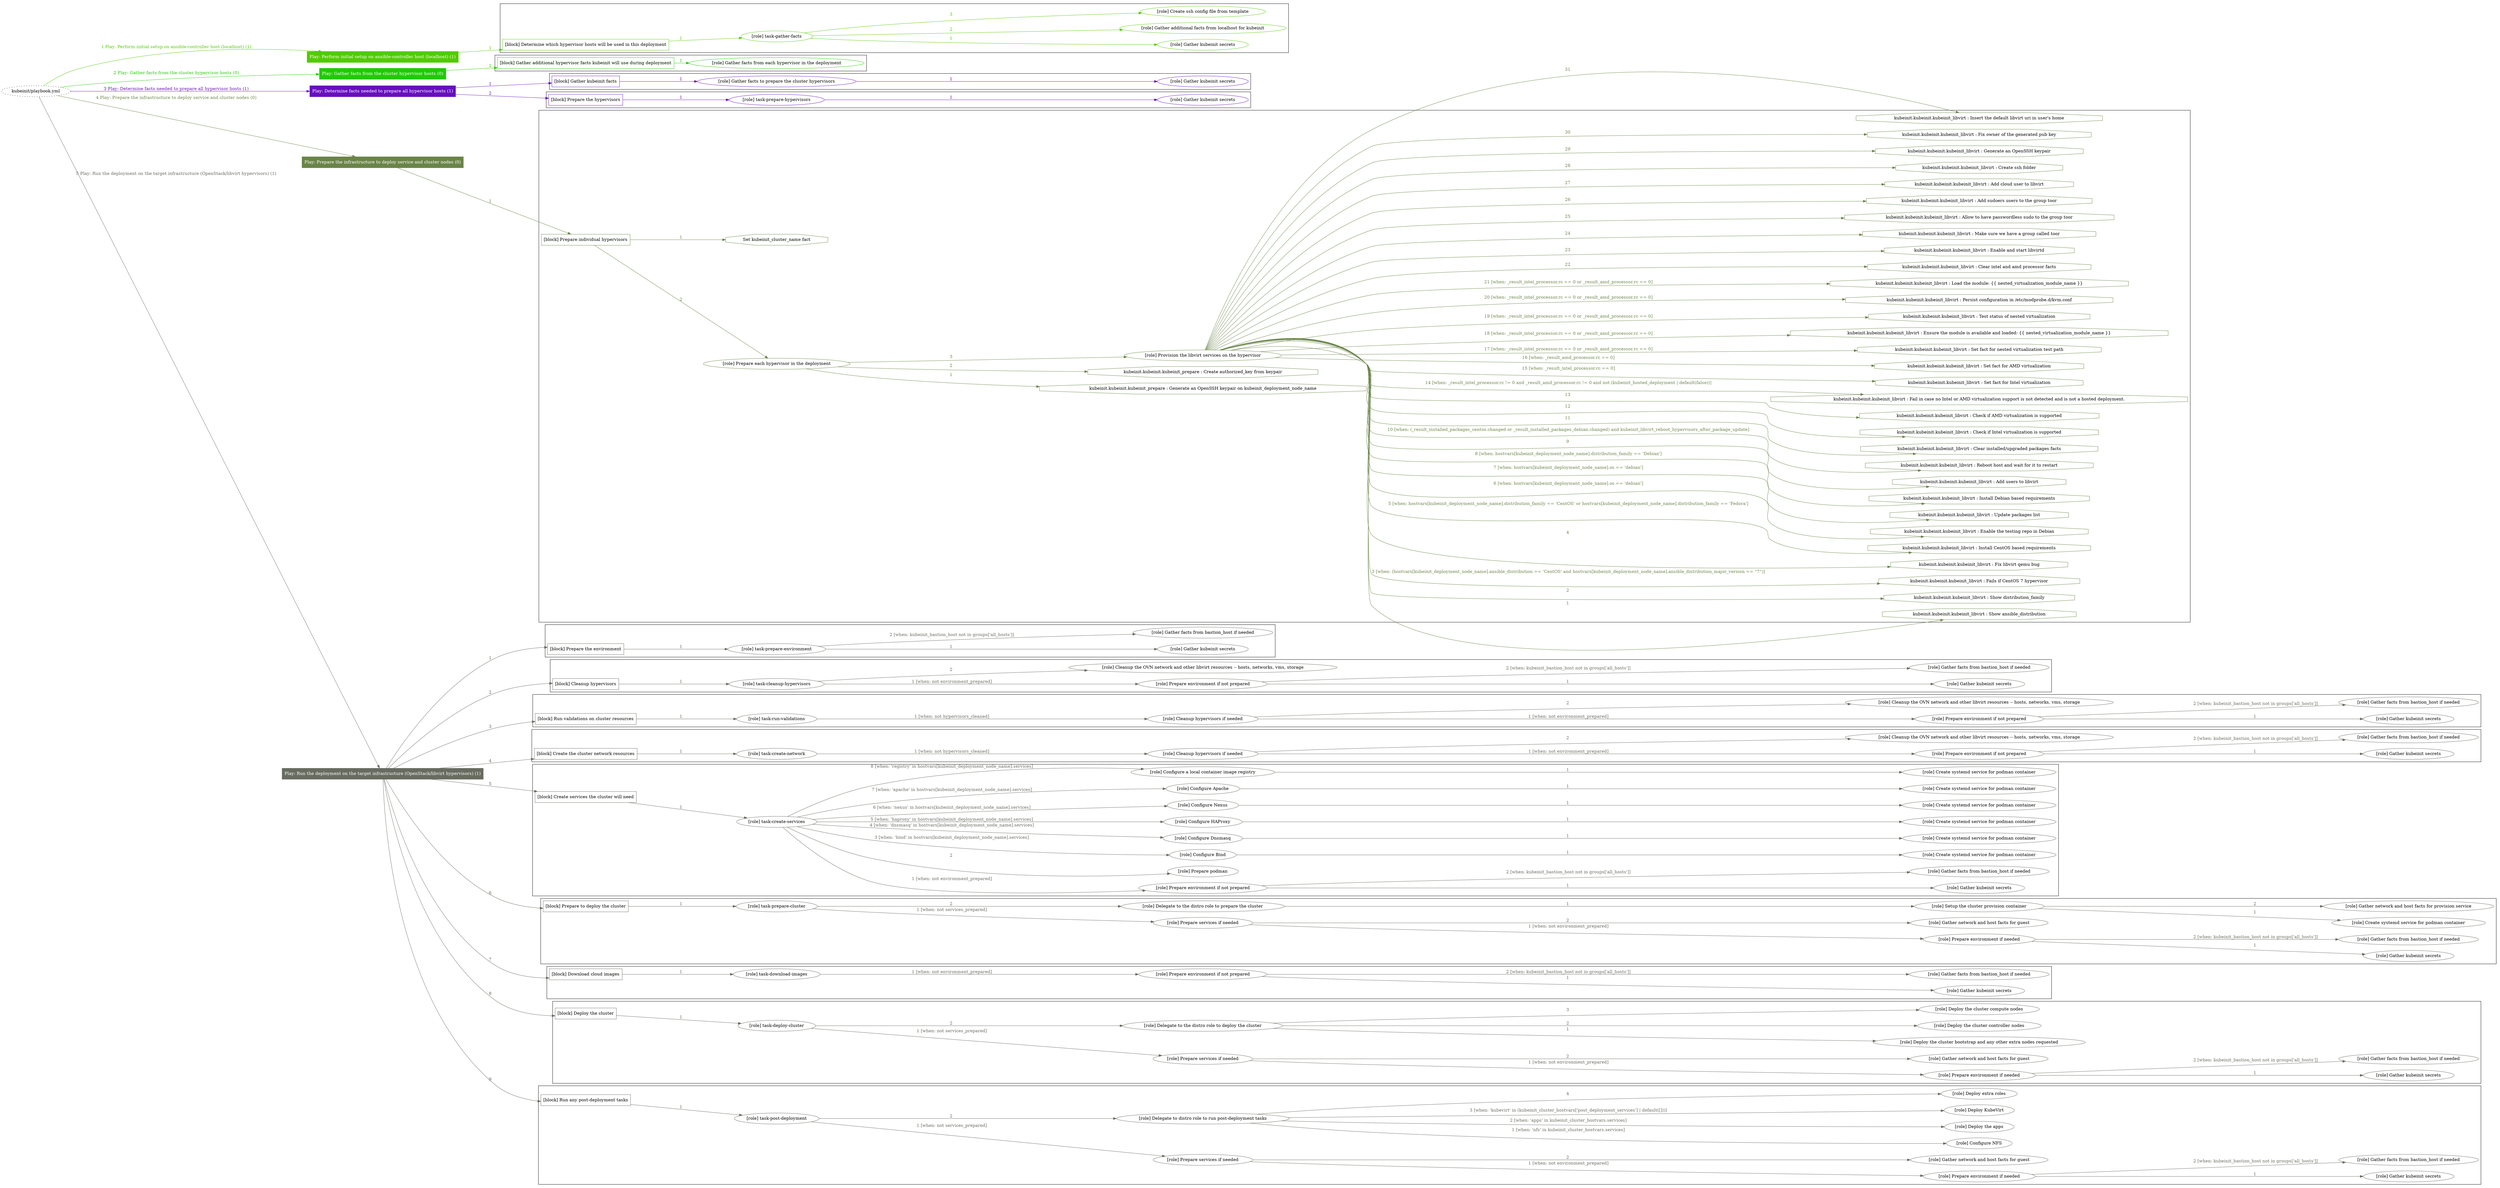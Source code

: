 digraph {
	graph [concentrate=true ordering=in rankdir=LR ratio=fill]
	edge [esep=5 sep=10]
	"kubeinit/playbook.yml" [URL="/home/runner/work/kubeinit/kubeinit/kubeinit/playbook.yml" id=playbook_3db01445 style=dotted]
	"kubeinit/playbook.yml" -> play_f46b0c22 [label="1 Play: Perform initial setup on ansible-controller host (localhost) (1)" color="#51cb01" fontcolor="#51cb01" id=edge_play_f46b0c22 labeltooltip="1 Play: Perform initial setup on ansible-controller host (localhost) (1)" tooltip="1 Play: Perform initial setup on ansible-controller host (localhost) (1)"]
	subgraph "Play: Perform initial setup on ansible-controller host (localhost) (1)" {
		play_f46b0c22 [label="Play: Perform initial setup on ansible-controller host (localhost) (1)" URL="/home/runner/work/kubeinit/kubeinit/kubeinit/playbook.yml" color="#51cb01" fontcolor="#ffffff" id=play_f46b0c22 shape=box style=filled tooltip=localhost]
		play_f46b0c22 -> block_edf49214 [label=1 color="#51cb01" fontcolor="#51cb01" id=edge_block_edf49214 labeltooltip=1 tooltip=1]
		subgraph cluster_block_edf49214 {
			block_edf49214 [label="[block] Determine which hypervisor hosts will be used in this deployment" URL="/home/runner/work/kubeinit/kubeinit/kubeinit/playbook.yml" color="#51cb01" id=block_edf49214 labeltooltip="Determine which hypervisor hosts will be used in this deployment" shape=box tooltip="Determine which hypervisor hosts will be used in this deployment"]
			block_edf49214 -> role_a8a5914a [label="1 " color="#51cb01" fontcolor="#51cb01" id=edge_role_a8a5914a labeltooltip="1 " tooltip="1 "]
			subgraph "task-gather-facts" {
				role_a8a5914a [label="[role] task-gather-facts" URL="/home/runner/work/kubeinit/kubeinit/kubeinit/playbook.yml" color="#51cb01" id=role_a8a5914a tooltip="task-gather-facts"]
				role_a8a5914a -> role_8f6681fa [label="1 " color="#51cb01" fontcolor="#51cb01" id=edge_role_8f6681fa labeltooltip="1 " tooltip="1 "]
				subgraph "Gather kubeinit secrets" {
					role_8f6681fa [label="[role] Gather kubeinit secrets" URL="/home/runner/.ansible/collections/ansible_collections/kubeinit/kubeinit/roles/kubeinit_prepare/tasks/build_hypervisors_group.yml" color="#51cb01" id=role_8f6681fa tooltip="Gather kubeinit secrets"]
				}
				role_a8a5914a -> role_57448c23 [label="2 " color="#51cb01" fontcolor="#51cb01" id=edge_role_57448c23 labeltooltip="2 " tooltip="2 "]
				subgraph "Gather additional facts from localhost for kubeinit" {
					role_57448c23 [label="[role] Gather additional facts from localhost for kubeinit" URL="/home/runner/.ansible/collections/ansible_collections/kubeinit/kubeinit/roles/kubeinit_prepare/tasks/build_hypervisors_group.yml" color="#51cb01" id=role_57448c23 tooltip="Gather additional facts from localhost for kubeinit"]
				}
				role_a8a5914a -> role_fd909185 [label="3 " color="#51cb01" fontcolor="#51cb01" id=edge_role_fd909185 labeltooltip="3 " tooltip="3 "]
				subgraph "Create ssh config file from template" {
					role_fd909185 [label="[role] Create ssh config file from template" URL="/home/runner/.ansible/collections/ansible_collections/kubeinit/kubeinit/roles/kubeinit_prepare/tasks/build_hypervisors_group.yml" color="#51cb01" id=role_fd909185 tooltip="Create ssh config file from template"]
				}
			}
		}
	}
	"kubeinit/playbook.yml" -> play_69694e72 [label="2 Play: Gather facts from the cluster hypervisor hosts (0)" color="#20ca02" fontcolor="#20ca02" id=edge_play_69694e72 labeltooltip="2 Play: Gather facts from the cluster hypervisor hosts (0)" tooltip="2 Play: Gather facts from the cluster hypervisor hosts (0)"]
	subgraph "Play: Gather facts from the cluster hypervisor hosts (0)" {
		play_69694e72 [label="Play: Gather facts from the cluster hypervisor hosts (0)" URL="/home/runner/work/kubeinit/kubeinit/kubeinit/playbook.yml" color="#20ca02" fontcolor="#ffffff" id=play_69694e72 shape=box style=filled tooltip="Play: Gather facts from the cluster hypervisor hosts (0)"]
		play_69694e72 -> block_ea30c588 [label=1 color="#20ca02" fontcolor="#20ca02" id=edge_block_ea30c588 labeltooltip=1 tooltip=1]
		subgraph cluster_block_ea30c588 {
			block_ea30c588 [label="[block] Gather additional hypervisor facts kubeinit will use during deployment" URL="/home/runner/work/kubeinit/kubeinit/kubeinit/playbook.yml" color="#20ca02" id=block_ea30c588 labeltooltip="Gather additional hypervisor facts kubeinit will use during deployment" shape=box tooltip="Gather additional hypervisor facts kubeinit will use during deployment"]
			block_ea30c588 -> role_529332a7 [label="1 " color="#20ca02" fontcolor="#20ca02" id=edge_role_529332a7 labeltooltip="1 " tooltip="1 "]
			subgraph "Gather facts from each hypervisor in the deployment" {
				role_529332a7 [label="[role] Gather facts from each hypervisor in the deployment" URL="/home/runner/work/kubeinit/kubeinit/kubeinit/playbook.yml" color="#20ca02" id=role_529332a7 tooltip="Gather facts from each hypervisor in the deployment"]
			}
		}
	}
	"kubeinit/playbook.yml" -> play_82973644 [label="3 Play: Determine facts needed to prepare all hypervisor hosts (1)" color="#670fbd" fontcolor="#670fbd" id=edge_play_82973644 labeltooltip="3 Play: Determine facts needed to prepare all hypervisor hosts (1)" tooltip="3 Play: Determine facts needed to prepare all hypervisor hosts (1)"]
	subgraph "Play: Determine facts needed to prepare all hypervisor hosts (1)" {
		play_82973644 [label="Play: Determine facts needed to prepare all hypervisor hosts (1)" URL="/home/runner/work/kubeinit/kubeinit/kubeinit/playbook.yml" color="#670fbd" fontcolor="#ffffff" id=play_82973644 shape=box style=filled tooltip=localhost]
		play_82973644 -> block_6c63a61e [label=1 color="#670fbd" fontcolor="#670fbd" id=edge_block_6c63a61e labeltooltip=1 tooltip=1]
		subgraph cluster_block_6c63a61e {
			block_6c63a61e [label="[block] Gather kubeinit facts" URL="/home/runner/work/kubeinit/kubeinit/kubeinit/playbook.yml" color="#670fbd" id=block_6c63a61e labeltooltip="Gather kubeinit facts" shape=box tooltip="Gather kubeinit facts"]
			block_6c63a61e -> role_175f857f [label="1 " color="#670fbd" fontcolor="#670fbd" id=edge_role_175f857f labeltooltip="1 " tooltip="1 "]
			subgraph "Gather facts to prepare the cluster hypervisors" {
				role_175f857f [label="[role] Gather facts to prepare the cluster hypervisors" URL="/home/runner/work/kubeinit/kubeinit/kubeinit/playbook.yml" color="#670fbd" id=role_175f857f tooltip="Gather facts to prepare the cluster hypervisors"]
				role_175f857f -> role_c8630519 [label="1 " color="#670fbd" fontcolor="#670fbd" id=edge_role_c8630519 labeltooltip="1 " tooltip="1 "]
				subgraph "Gather kubeinit secrets" {
					role_c8630519 [label="[role] Gather kubeinit secrets" URL="/home/runner/.ansible/collections/ansible_collections/kubeinit/kubeinit/roles/kubeinit_prepare/tasks/gather_kubeinit_facts.yml" color="#670fbd" id=role_c8630519 tooltip="Gather kubeinit secrets"]
				}
			}
		}
		play_82973644 -> block_033d7e7b [label=2 color="#670fbd" fontcolor="#670fbd" id=edge_block_033d7e7b labeltooltip=2 tooltip=2]
		subgraph cluster_block_033d7e7b {
			block_033d7e7b [label="[block] Prepare the hypervisors" URL="/home/runner/work/kubeinit/kubeinit/kubeinit/playbook.yml" color="#670fbd" id=block_033d7e7b labeltooltip="Prepare the hypervisors" shape=box tooltip="Prepare the hypervisors"]
			block_033d7e7b -> role_5939477e [label="1 " color="#670fbd" fontcolor="#670fbd" id=edge_role_5939477e labeltooltip="1 " tooltip="1 "]
			subgraph "task-prepare-hypervisors" {
				role_5939477e [label="[role] task-prepare-hypervisors" URL="/home/runner/work/kubeinit/kubeinit/kubeinit/playbook.yml" color="#670fbd" id=role_5939477e tooltip="task-prepare-hypervisors"]
				role_5939477e -> role_db7ca0f8 [label="1 " color="#670fbd" fontcolor="#670fbd" id=edge_role_db7ca0f8 labeltooltip="1 " tooltip="1 "]
				subgraph "Gather kubeinit secrets" {
					role_db7ca0f8 [label="[role] Gather kubeinit secrets" URL="/home/runner/.ansible/collections/ansible_collections/kubeinit/kubeinit/roles/kubeinit_prepare/tasks/gather_kubeinit_facts.yml" color="#670fbd" id=role_db7ca0f8 tooltip="Gather kubeinit secrets"]
				}
			}
		}
	}
	"kubeinit/playbook.yml" -> play_a9b304bd [label="4 Play: Prepare the infrastructure to deploy service and cluster nodes (0)" color="#6a8448" fontcolor="#6a8448" id=edge_play_a9b304bd labeltooltip="4 Play: Prepare the infrastructure to deploy service and cluster nodes (0)" tooltip="4 Play: Prepare the infrastructure to deploy service and cluster nodes (0)"]
	subgraph "Play: Prepare the infrastructure to deploy service and cluster nodes (0)" {
		play_a9b304bd [label="Play: Prepare the infrastructure to deploy service and cluster nodes (0)" URL="/home/runner/work/kubeinit/kubeinit/kubeinit/playbook.yml" color="#6a8448" fontcolor="#ffffff" id=play_a9b304bd shape=box style=filled tooltip="Play: Prepare the infrastructure to deploy service and cluster nodes (0)"]
		play_a9b304bd -> block_60f498a8 [label=1 color="#6a8448" fontcolor="#6a8448" id=edge_block_60f498a8 labeltooltip=1 tooltip=1]
		subgraph cluster_block_60f498a8 {
			block_60f498a8 [label="[block] Prepare individual hypervisors" URL="/home/runner/work/kubeinit/kubeinit/kubeinit/playbook.yml" color="#6a8448" id=block_60f498a8 labeltooltip="Prepare individual hypervisors" shape=box tooltip="Prepare individual hypervisors"]
			block_60f498a8 -> role_8b9c05f8 [label="2 " color="#6a8448" fontcolor="#6a8448" id=edge_role_8b9c05f8 labeltooltip="2 " tooltip="2 "]
			subgraph "Prepare each hypervisor in the deployment" {
				role_8b9c05f8 [label="[role] Prepare each hypervisor in the deployment" URL="/home/runner/work/kubeinit/kubeinit/kubeinit/playbook.yml" color="#6a8448" id=role_8b9c05f8 tooltip="Prepare each hypervisor in the deployment"]
				task_9bb540a1 [label="kubeinit.kubeinit.kubeinit_prepare : Generate an OpenSSH keypair on kubeinit_deployment_node_name" URL="/home/runner/.ansible/collections/ansible_collections/kubeinit/kubeinit/roles/kubeinit_prepare/tasks/prepare_hypervisor.yml" color="#6a8448" id=task_9bb540a1 shape=octagon tooltip="kubeinit.kubeinit.kubeinit_prepare : Generate an OpenSSH keypair on kubeinit_deployment_node_name"]
				role_8b9c05f8 -> task_9bb540a1 [label="1 " color="#6a8448" fontcolor="#6a8448" id=edge_task_9bb540a1 labeltooltip="1 " tooltip="1 "]
				task_ad06430e [label="kubeinit.kubeinit.kubeinit_prepare : Create authorized_key from keypair" URL="/home/runner/.ansible/collections/ansible_collections/kubeinit/kubeinit/roles/kubeinit_prepare/tasks/prepare_hypervisor.yml" color="#6a8448" id=task_ad06430e shape=octagon tooltip="kubeinit.kubeinit.kubeinit_prepare : Create authorized_key from keypair"]
				role_8b9c05f8 -> task_ad06430e [label="2 " color="#6a8448" fontcolor="#6a8448" id=edge_task_ad06430e labeltooltip="2 " tooltip="2 "]
				role_8b9c05f8 -> role_f8fd51ac [label="3 " color="#6a8448" fontcolor="#6a8448" id=edge_role_f8fd51ac labeltooltip="3 " tooltip="3 "]
				subgraph "Provision the libvirt services on the hypervisor" {
					role_f8fd51ac [label="[role] Provision the libvirt services on the hypervisor" URL="/home/runner/.ansible/collections/ansible_collections/kubeinit/kubeinit/roles/kubeinit_prepare/tasks/prepare_hypervisor.yml" color="#6a8448" id=role_f8fd51ac tooltip="Provision the libvirt services on the hypervisor"]
					task_6eac09f1 [label="kubeinit.kubeinit.kubeinit_libvirt : Show ansible_distribution" URL="/home/runner/.ansible/collections/ansible_collections/kubeinit/kubeinit/roles/kubeinit_libvirt/tasks/main.yml" color="#6a8448" id=task_6eac09f1 shape=octagon tooltip="kubeinit.kubeinit.kubeinit_libvirt : Show ansible_distribution"]
					role_f8fd51ac -> task_6eac09f1 [label="1 " color="#6a8448" fontcolor="#6a8448" id=edge_task_6eac09f1 labeltooltip="1 " tooltip="1 "]
					task_2816eafb [label="kubeinit.kubeinit.kubeinit_libvirt : Show distribution_family" URL="/home/runner/.ansible/collections/ansible_collections/kubeinit/kubeinit/roles/kubeinit_libvirt/tasks/main.yml" color="#6a8448" id=task_2816eafb shape=octagon tooltip="kubeinit.kubeinit.kubeinit_libvirt : Show distribution_family"]
					role_f8fd51ac -> task_2816eafb [label="2 " color="#6a8448" fontcolor="#6a8448" id=edge_task_2816eafb labeltooltip="2 " tooltip="2 "]
					task_622eaddd [label="kubeinit.kubeinit.kubeinit_libvirt : Fails if CentOS 7 hypervisor" URL="/home/runner/.ansible/collections/ansible_collections/kubeinit/kubeinit/roles/kubeinit_libvirt/tasks/main.yml" color="#6a8448" id=task_622eaddd shape=octagon tooltip="kubeinit.kubeinit.kubeinit_libvirt : Fails if CentOS 7 hypervisor"]
					role_f8fd51ac -> task_622eaddd [label="3 [when: (hostvars[kubeinit_deployment_node_name].ansible_distribution == 'CentOS' and hostvars[kubeinit_deployment_node_name].ansible_distribution_major_version == \"7\")]" color="#6a8448" fontcolor="#6a8448" id=edge_task_622eaddd labeltooltip="3 [when: (hostvars[kubeinit_deployment_node_name].ansible_distribution == 'CentOS' and hostvars[kubeinit_deployment_node_name].ansible_distribution_major_version == \"7\")]" tooltip="3 [when: (hostvars[kubeinit_deployment_node_name].ansible_distribution == 'CentOS' and hostvars[kubeinit_deployment_node_name].ansible_distribution_major_version == \"7\")]"]
					task_ca759c0c [label="kubeinit.kubeinit.kubeinit_libvirt : Fix libvirt qemu bug" URL="/home/runner/.ansible/collections/ansible_collections/kubeinit/kubeinit/roles/kubeinit_libvirt/tasks/main.yml" color="#6a8448" id=task_ca759c0c shape=octagon tooltip="kubeinit.kubeinit.kubeinit_libvirt : Fix libvirt qemu bug"]
					role_f8fd51ac -> task_ca759c0c [label="4 " color="#6a8448" fontcolor="#6a8448" id=edge_task_ca759c0c labeltooltip="4 " tooltip="4 "]
					task_21a0b37b [label="kubeinit.kubeinit.kubeinit_libvirt : Install CentOS based requirements" URL="/home/runner/.ansible/collections/ansible_collections/kubeinit/kubeinit/roles/kubeinit_libvirt/tasks/main.yml" color="#6a8448" id=task_21a0b37b shape=octagon tooltip="kubeinit.kubeinit.kubeinit_libvirt : Install CentOS based requirements"]
					role_f8fd51ac -> task_21a0b37b [label="5 [when: hostvars[kubeinit_deployment_node_name].distribution_family == 'CentOS' or hostvars[kubeinit_deployment_node_name].distribution_family == 'Fedora']" color="#6a8448" fontcolor="#6a8448" id=edge_task_21a0b37b labeltooltip="5 [when: hostvars[kubeinit_deployment_node_name].distribution_family == 'CentOS' or hostvars[kubeinit_deployment_node_name].distribution_family == 'Fedora']" tooltip="5 [when: hostvars[kubeinit_deployment_node_name].distribution_family == 'CentOS' or hostvars[kubeinit_deployment_node_name].distribution_family == 'Fedora']"]
					task_c047f063 [label="kubeinit.kubeinit.kubeinit_libvirt : Enable the testing repo in Debian" URL="/home/runner/.ansible/collections/ansible_collections/kubeinit/kubeinit/roles/kubeinit_libvirt/tasks/main.yml" color="#6a8448" id=task_c047f063 shape=octagon tooltip="kubeinit.kubeinit.kubeinit_libvirt : Enable the testing repo in Debian"]
					role_f8fd51ac -> task_c047f063 [label="6 [when: hostvars[kubeinit_deployment_node_name].os == 'debian']" color="#6a8448" fontcolor="#6a8448" id=edge_task_c047f063 labeltooltip="6 [when: hostvars[kubeinit_deployment_node_name].os == 'debian']" tooltip="6 [when: hostvars[kubeinit_deployment_node_name].os == 'debian']"]
					task_f0cad229 [label="kubeinit.kubeinit.kubeinit_libvirt : Update packages list" URL="/home/runner/.ansible/collections/ansible_collections/kubeinit/kubeinit/roles/kubeinit_libvirt/tasks/main.yml" color="#6a8448" id=task_f0cad229 shape=octagon tooltip="kubeinit.kubeinit.kubeinit_libvirt : Update packages list"]
					role_f8fd51ac -> task_f0cad229 [label="7 [when: hostvars[kubeinit_deployment_node_name].os == 'debian']" color="#6a8448" fontcolor="#6a8448" id=edge_task_f0cad229 labeltooltip="7 [when: hostvars[kubeinit_deployment_node_name].os == 'debian']" tooltip="7 [when: hostvars[kubeinit_deployment_node_name].os == 'debian']"]
					task_0fd01324 [label="kubeinit.kubeinit.kubeinit_libvirt : Install Debian based requirements" URL="/home/runner/.ansible/collections/ansible_collections/kubeinit/kubeinit/roles/kubeinit_libvirt/tasks/main.yml" color="#6a8448" id=task_0fd01324 shape=octagon tooltip="kubeinit.kubeinit.kubeinit_libvirt : Install Debian based requirements"]
					role_f8fd51ac -> task_0fd01324 [label="8 [when: hostvars[kubeinit_deployment_node_name].distribution_family == 'Debian']" color="#6a8448" fontcolor="#6a8448" id=edge_task_0fd01324 labeltooltip="8 [when: hostvars[kubeinit_deployment_node_name].distribution_family == 'Debian']" tooltip="8 [when: hostvars[kubeinit_deployment_node_name].distribution_family == 'Debian']"]
					task_dae9588d [label="kubeinit.kubeinit.kubeinit_libvirt : Add users to libvirt" URL="/home/runner/.ansible/collections/ansible_collections/kubeinit/kubeinit/roles/kubeinit_libvirt/tasks/main.yml" color="#6a8448" id=task_dae9588d shape=octagon tooltip="kubeinit.kubeinit.kubeinit_libvirt : Add users to libvirt"]
					role_f8fd51ac -> task_dae9588d [label="9 " color="#6a8448" fontcolor="#6a8448" id=edge_task_dae9588d labeltooltip="9 " tooltip="9 "]
					task_b608db14 [label="kubeinit.kubeinit.kubeinit_libvirt : Reboot host and wait for it to restart" URL="/home/runner/.ansible/collections/ansible_collections/kubeinit/kubeinit/roles/kubeinit_libvirt/tasks/main.yml" color="#6a8448" id=task_b608db14 shape=octagon tooltip="kubeinit.kubeinit.kubeinit_libvirt : Reboot host and wait for it to restart"]
					role_f8fd51ac -> task_b608db14 [label="10 [when: (_result_installed_packages_centos.changed or _result_installed_packages_debian.changed) and kubeinit_libvirt_reboot_hypervisors_after_package_update]" color="#6a8448" fontcolor="#6a8448" id=edge_task_b608db14 labeltooltip="10 [when: (_result_installed_packages_centos.changed or _result_installed_packages_debian.changed) and kubeinit_libvirt_reboot_hypervisors_after_package_update]" tooltip="10 [when: (_result_installed_packages_centos.changed or _result_installed_packages_debian.changed) and kubeinit_libvirt_reboot_hypervisors_after_package_update]"]
					task_2017a6e0 [label="kubeinit.kubeinit.kubeinit_libvirt : Clear installed/upgraded packages facts" URL="/home/runner/.ansible/collections/ansible_collections/kubeinit/kubeinit/roles/kubeinit_libvirt/tasks/main.yml" color="#6a8448" id=task_2017a6e0 shape=octagon tooltip="kubeinit.kubeinit.kubeinit_libvirt : Clear installed/upgraded packages facts"]
					role_f8fd51ac -> task_2017a6e0 [label="11 " color="#6a8448" fontcolor="#6a8448" id=edge_task_2017a6e0 labeltooltip="11 " tooltip="11 "]
					task_ffa04323 [label="kubeinit.kubeinit.kubeinit_libvirt : Check if Intel virtualization is supported" URL="/home/runner/.ansible/collections/ansible_collections/kubeinit/kubeinit/roles/kubeinit_libvirt/tasks/main.yml" color="#6a8448" id=task_ffa04323 shape=octagon tooltip="kubeinit.kubeinit.kubeinit_libvirt : Check if Intel virtualization is supported"]
					role_f8fd51ac -> task_ffa04323 [label="12 " color="#6a8448" fontcolor="#6a8448" id=edge_task_ffa04323 labeltooltip="12 " tooltip="12 "]
					task_c5c13b9e [label="kubeinit.kubeinit.kubeinit_libvirt : Check if AMD virtualization is supported" URL="/home/runner/.ansible/collections/ansible_collections/kubeinit/kubeinit/roles/kubeinit_libvirt/tasks/main.yml" color="#6a8448" id=task_c5c13b9e shape=octagon tooltip="kubeinit.kubeinit.kubeinit_libvirt : Check if AMD virtualization is supported"]
					role_f8fd51ac -> task_c5c13b9e [label="13 " color="#6a8448" fontcolor="#6a8448" id=edge_task_c5c13b9e labeltooltip="13 " tooltip="13 "]
					task_a9321234 [label="kubeinit.kubeinit.kubeinit_libvirt : Fail in case no Intel or AMD virtualization support is not detected and is not a hosted deployment." URL="/home/runner/.ansible/collections/ansible_collections/kubeinit/kubeinit/roles/kubeinit_libvirt/tasks/main.yml" color="#6a8448" id=task_a9321234 shape=octagon tooltip="kubeinit.kubeinit.kubeinit_libvirt : Fail in case no Intel or AMD virtualization support is not detected and is not a hosted deployment."]
					role_f8fd51ac -> task_a9321234 [label="14 [when: _result_intel_processor.rc != 0 and _result_amd_processor.rc != 0 and not (kubeinit_hosted_deployment | default(false))]" color="#6a8448" fontcolor="#6a8448" id=edge_task_a9321234 labeltooltip="14 [when: _result_intel_processor.rc != 0 and _result_amd_processor.rc != 0 and not (kubeinit_hosted_deployment | default(false))]" tooltip="14 [when: _result_intel_processor.rc != 0 and _result_amd_processor.rc != 0 and not (kubeinit_hosted_deployment | default(false))]"]
					task_08c962b4 [label="kubeinit.kubeinit.kubeinit_libvirt : Set fact for Intel virtualization" URL="/home/runner/.ansible/collections/ansible_collections/kubeinit/kubeinit/roles/kubeinit_libvirt/tasks/main.yml" color="#6a8448" id=task_08c962b4 shape=octagon tooltip="kubeinit.kubeinit.kubeinit_libvirt : Set fact for Intel virtualization"]
					role_f8fd51ac -> task_08c962b4 [label="15 [when: _result_intel_processor.rc == 0]" color="#6a8448" fontcolor="#6a8448" id=edge_task_08c962b4 labeltooltip="15 [when: _result_intel_processor.rc == 0]" tooltip="15 [when: _result_intel_processor.rc == 0]"]
					task_a6ac9348 [label="kubeinit.kubeinit.kubeinit_libvirt : Set fact for AMD virtualization" URL="/home/runner/.ansible/collections/ansible_collections/kubeinit/kubeinit/roles/kubeinit_libvirt/tasks/main.yml" color="#6a8448" id=task_a6ac9348 shape=octagon tooltip="kubeinit.kubeinit.kubeinit_libvirt : Set fact for AMD virtualization"]
					role_f8fd51ac -> task_a6ac9348 [label="16 [when: _result_amd_processor.rc == 0]" color="#6a8448" fontcolor="#6a8448" id=edge_task_a6ac9348 labeltooltip="16 [when: _result_amd_processor.rc == 0]" tooltip="16 [when: _result_amd_processor.rc == 0]"]
					task_4cbb906f [label="kubeinit.kubeinit.kubeinit_libvirt : Set fact for nested virtualization test path" URL="/home/runner/.ansible/collections/ansible_collections/kubeinit/kubeinit/roles/kubeinit_libvirt/tasks/main.yml" color="#6a8448" id=task_4cbb906f shape=octagon tooltip="kubeinit.kubeinit.kubeinit_libvirt : Set fact for nested virtualization test path"]
					role_f8fd51ac -> task_4cbb906f [label="17 [when: _result_intel_processor.rc == 0 or _result_amd_processor.rc == 0]" color="#6a8448" fontcolor="#6a8448" id=edge_task_4cbb906f labeltooltip="17 [when: _result_intel_processor.rc == 0 or _result_amd_processor.rc == 0]" tooltip="17 [when: _result_intel_processor.rc == 0 or _result_amd_processor.rc == 0]"]
					task_a514b7db [label="kubeinit.kubeinit.kubeinit_libvirt : Ensure the module is available and loaded: {{ nested_virtualization_module_name }}" URL="/home/runner/.ansible/collections/ansible_collections/kubeinit/kubeinit/roles/kubeinit_libvirt/tasks/main.yml" color="#6a8448" id=task_a514b7db shape=octagon tooltip="kubeinit.kubeinit.kubeinit_libvirt : Ensure the module is available and loaded: {{ nested_virtualization_module_name }}"]
					role_f8fd51ac -> task_a514b7db [label="18 [when: _result_intel_processor.rc == 0 or _result_amd_processor.rc == 0]" color="#6a8448" fontcolor="#6a8448" id=edge_task_a514b7db labeltooltip="18 [when: _result_intel_processor.rc == 0 or _result_amd_processor.rc == 0]" tooltip="18 [when: _result_intel_processor.rc == 0 or _result_amd_processor.rc == 0]"]
					task_88e503df [label="kubeinit.kubeinit.kubeinit_libvirt : Test status of nested virtualization" URL="/home/runner/.ansible/collections/ansible_collections/kubeinit/kubeinit/roles/kubeinit_libvirt/tasks/main.yml" color="#6a8448" id=task_88e503df shape=octagon tooltip="kubeinit.kubeinit.kubeinit_libvirt : Test status of nested virtualization"]
					role_f8fd51ac -> task_88e503df [label="19 [when: _result_intel_processor.rc == 0 or _result_amd_processor.rc == 0]" color="#6a8448" fontcolor="#6a8448" id=edge_task_88e503df labeltooltip="19 [when: _result_intel_processor.rc == 0 or _result_amd_processor.rc == 0]" tooltip="19 [when: _result_intel_processor.rc == 0 or _result_amd_processor.rc == 0]"]
					task_70a3ee2b [label="kubeinit.kubeinit.kubeinit_libvirt : Persist configuration in /etc/modprobe.d/kvm.conf" URL="/home/runner/.ansible/collections/ansible_collections/kubeinit/kubeinit/roles/kubeinit_libvirt/tasks/main.yml" color="#6a8448" id=task_70a3ee2b shape=octagon tooltip="kubeinit.kubeinit.kubeinit_libvirt : Persist configuration in /etc/modprobe.d/kvm.conf"]
					role_f8fd51ac -> task_70a3ee2b [label="20 [when: _result_intel_processor.rc == 0 or _result_amd_processor.rc == 0]" color="#6a8448" fontcolor="#6a8448" id=edge_task_70a3ee2b labeltooltip="20 [when: _result_intel_processor.rc == 0 or _result_amd_processor.rc == 0]" tooltip="20 [when: _result_intel_processor.rc == 0 or _result_amd_processor.rc == 0]"]
					task_c4eb9456 [label="kubeinit.kubeinit.kubeinit_libvirt : Load the module: {{ nested_virtualization_module_name }}" URL="/home/runner/.ansible/collections/ansible_collections/kubeinit/kubeinit/roles/kubeinit_libvirt/tasks/main.yml" color="#6a8448" id=task_c4eb9456 shape=octagon tooltip="kubeinit.kubeinit.kubeinit_libvirt : Load the module: {{ nested_virtualization_module_name }}"]
					role_f8fd51ac -> task_c4eb9456 [label="21 [when: _result_intel_processor.rc == 0 or _result_amd_processor.rc == 0]" color="#6a8448" fontcolor="#6a8448" id=edge_task_c4eb9456 labeltooltip="21 [when: _result_intel_processor.rc == 0 or _result_amd_processor.rc == 0]" tooltip="21 [when: _result_intel_processor.rc == 0 or _result_amd_processor.rc == 0]"]
					task_6c51a321 [label="kubeinit.kubeinit.kubeinit_libvirt : Clear intel and amd processor facts" URL="/home/runner/.ansible/collections/ansible_collections/kubeinit/kubeinit/roles/kubeinit_libvirt/tasks/main.yml" color="#6a8448" id=task_6c51a321 shape=octagon tooltip="kubeinit.kubeinit.kubeinit_libvirt : Clear intel and amd processor facts"]
					role_f8fd51ac -> task_6c51a321 [label="22 " color="#6a8448" fontcolor="#6a8448" id=edge_task_6c51a321 labeltooltip="22 " tooltip="22 "]
					task_07637c76 [label="kubeinit.kubeinit.kubeinit_libvirt : Enable and start libvirtd" URL="/home/runner/.ansible/collections/ansible_collections/kubeinit/kubeinit/roles/kubeinit_libvirt/tasks/main.yml" color="#6a8448" id=task_07637c76 shape=octagon tooltip="kubeinit.kubeinit.kubeinit_libvirt : Enable and start libvirtd"]
					role_f8fd51ac -> task_07637c76 [label="23 " color="#6a8448" fontcolor="#6a8448" id=edge_task_07637c76 labeltooltip="23 " tooltip="23 "]
					task_69e44b2d [label="kubeinit.kubeinit.kubeinit_libvirt : Make sure we have a group called toor" URL="/home/runner/.ansible/collections/ansible_collections/kubeinit/kubeinit/roles/kubeinit_libvirt/tasks/60_create_cloud_user.yml" color="#6a8448" id=task_69e44b2d shape=octagon tooltip="kubeinit.kubeinit.kubeinit_libvirt : Make sure we have a group called toor"]
					role_f8fd51ac -> task_69e44b2d [label="24 " color="#6a8448" fontcolor="#6a8448" id=edge_task_69e44b2d labeltooltip="24 " tooltip="24 "]
					task_501f18bb [label="kubeinit.kubeinit.kubeinit_libvirt : Allow to have passwordless sudo to the group toor" URL="/home/runner/.ansible/collections/ansible_collections/kubeinit/kubeinit/roles/kubeinit_libvirt/tasks/60_create_cloud_user.yml" color="#6a8448" id=task_501f18bb shape=octagon tooltip="kubeinit.kubeinit.kubeinit_libvirt : Allow to have passwordless sudo to the group toor"]
					role_f8fd51ac -> task_501f18bb [label="25 " color="#6a8448" fontcolor="#6a8448" id=edge_task_501f18bb labeltooltip="25 " tooltip="25 "]
					task_f6d7472b [label="kubeinit.kubeinit.kubeinit_libvirt : Add sudoers users to the group toor" URL="/home/runner/.ansible/collections/ansible_collections/kubeinit/kubeinit/roles/kubeinit_libvirt/tasks/60_create_cloud_user.yml" color="#6a8448" id=task_f6d7472b shape=octagon tooltip="kubeinit.kubeinit.kubeinit_libvirt : Add sudoers users to the group toor"]
					role_f8fd51ac -> task_f6d7472b [label="26 " color="#6a8448" fontcolor="#6a8448" id=edge_task_f6d7472b labeltooltip="26 " tooltip="26 "]
					task_84523b75 [label="kubeinit.kubeinit.kubeinit_libvirt : Add cloud user to libvirt" URL="/home/runner/.ansible/collections/ansible_collections/kubeinit/kubeinit/roles/kubeinit_libvirt/tasks/60_create_cloud_user.yml" color="#6a8448" id=task_84523b75 shape=octagon tooltip="kubeinit.kubeinit.kubeinit_libvirt : Add cloud user to libvirt"]
					role_f8fd51ac -> task_84523b75 [label="27 " color="#6a8448" fontcolor="#6a8448" id=edge_task_84523b75 labeltooltip="27 " tooltip="27 "]
					task_6bbb1e4d [label="kubeinit.kubeinit.kubeinit_libvirt : Create ssh folder" URL="/home/runner/.ansible/collections/ansible_collections/kubeinit/kubeinit/roles/kubeinit_libvirt/tasks/60_create_cloud_user.yml" color="#6a8448" id=task_6bbb1e4d shape=octagon tooltip="kubeinit.kubeinit.kubeinit_libvirt : Create ssh folder"]
					role_f8fd51ac -> task_6bbb1e4d [label="28 " color="#6a8448" fontcolor="#6a8448" id=edge_task_6bbb1e4d labeltooltip="28 " tooltip="28 "]
					task_23e58aba [label="kubeinit.kubeinit.kubeinit_libvirt : Generate an OpenSSH keypair" URL="/home/runner/.ansible/collections/ansible_collections/kubeinit/kubeinit/roles/kubeinit_libvirt/tasks/60_create_cloud_user.yml" color="#6a8448" id=task_23e58aba shape=octagon tooltip="kubeinit.kubeinit.kubeinit_libvirt : Generate an OpenSSH keypair"]
					role_f8fd51ac -> task_23e58aba [label="29 " color="#6a8448" fontcolor="#6a8448" id=edge_task_23e58aba labeltooltip="29 " tooltip="29 "]
					task_27e69b1b [label="kubeinit.kubeinit.kubeinit_libvirt : Fix owner of the generated pub key" URL="/home/runner/.ansible/collections/ansible_collections/kubeinit/kubeinit/roles/kubeinit_libvirt/tasks/60_create_cloud_user.yml" color="#6a8448" id=task_27e69b1b shape=octagon tooltip="kubeinit.kubeinit.kubeinit_libvirt : Fix owner of the generated pub key"]
					role_f8fd51ac -> task_27e69b1b [label="30 " color="#6a8448" fontcolor="#6a8448" id=edge_task_27e69b1b labeltooltip="30 " tooltip="30 "]
					task_450ab12d [label="kubeinit.kubeinit.kubeinit_libvirt : Insert the default libvirt uri in user's home" URL="/home/runner/.ansible/collections/ansible_collections/kubeinit/kubeinit/roles/kubeinit_libvirt/tasks/60_create_cloud_user.yml" color="#6a8448" id=task_450ab12d shape=octagon tooltip="kubeinit.kubeinit.kubeinit_libvirt : Insert the default libvirt uri in user's home"]
					role_f8fd51ac -> task_450ab12d [label="31 " color="#6a8448" fontcolor="#6a8448" id=edge_task_450ab12d labeltooltip="31 " tooltip="31 "]
				}
			}
			task_1c5b4da8 [label="Set kubeinit_cluster_name fact" URL="/home/runner/work/kubeinit/kubeinit/kubeinit/playbook.yml" color="#6a8448" id=task_1c5b4da8 shape=octagon tooltip="Set kubeinit_cluster_name fact"]
			block_60f498a8 -> task_1c5b4da8 [label="1 " color="#6a8448" fontcolor="#6a8448" id=edge_task_1c5b4da8 labeltooltip="1 " tooltip="1 "]
		}
	}
	"kubeinit/playbook.yml" -> play_1764afd3 [label="5 Play: Run the deployment on the target infrastructure (OpenStack/libvirt hypervisors) (1)" color="#686c60" fontcolor="#686c60" id=edge_play_1764afd3 labeltooltip="5 Play: Run the deployment on the target infrastructure (OpenStack/libvirt hypervisors) (1)" tooltip="5 Play: Run the deployment on the target infrastructure (OpenStack/libvirt hypervisors) (1)"]
	subgraph "Play: Run the deployment on the target infrastructure (OpenStack/libvirt hypervisors) (1)" {
		play_1764afd3 [label="Play: Run the deployment on the target infrastructure (OpenStack/libvirt hypervisors) (1)" URL="/home/runner/work/kubeinit/kubeinit/kubeinit/playbook.yml" color="#686c60" fontcolor="#ffffff" id=play_1764afd3 shape=box style=filled tooltip=localhost]
		play_1764afd3 -> block_4dc8c483 [label=1 color="#686c60" fontcolor="#686c60" id=edge_block_4dc8c483 labeltooltip=1 tooltip=1]
		subgraph cluster_block_4dc8c483 {
			block_4dc8c483 [label="[block] Prepare the environment" URL="/home/runner/work/kubeinit/kubeinit/kubeinit/playbook.yml" color="#686c60" id=block_4dc8c483 labeltooltip="Prepare the environment" shape=box tooltip="Prepare the environment"]
			block_4dc8c483 -> role_b4dc3326 [label="1 " color="#686c60" fontcolor="#686c60" id=edge_role_b4dc3326 labeltooltip="1 " tooltip="1 "]
			subgraph "task-prepare-environment" {
				role_b4dc3326 [label="[role] task-prepare-environment" URL="/home/runner/work/kubeinit/kubeinit/kubeinit/playbook.yml" color="#686c60" id=role_b4dc3326 tooltip="task-prepare-environment"]
				role_b4dc3326 -> role_68343f5a [label="1 " color="#686c60" fontcolor="#686c60" id=edge_role_68343f5a labeltooltip="1 " tooltip="1 "]
				subgraph "Gather kubeinit secrets" {
					role_68343f5a [label="[role] Gather kubeinit secrets" URL="/home/runner/.ansible/collections/ansible_collections/kubeinit/kubeinit/roles/kubeinit_prepare/tasks/gather_kubeinit_facts.yml" color="#686c60" id=role_68343f5a tooltip="Gather kubeinit secrets"]
				}
				role_b4dc3326 -> role_c9bd77ef [label="2 [when: kubeinit_bastion_host not in groups['all_hosts']]" color="#686c60" fontcolor="#686c60" id=edge_role_c9bd77ef labeltooltip="2 [when: kubeinit_bastion_host not in groups['all_hosts']]" tooltip="2 [when: kubeinit_bastion_host not in groups['all_hosts']]"]
				subgraph "Gather facts from bastion_host if needed" {
					role_c9bd77ef [label="[role] Gather facts from bastion_host if needed" URL="/home/runner/.ansible/collections/ansible_collections/kubeinit/kubeinit/roles/kubeinit_prepare/tasks/main.yml" color="#686c60" id=role_c9bd77ef tooltip="Gather facts from bastion_host if needed"]
				}
			}
		}
		play_1764afd3 -> block_01372691 [label=2 color="#686c60" fontcolor="#686c60" id=edge_block_01372691 labeltooltip=2 tooltip=2]
		subgraph cluster_block_01372691 {
			block_01372691 [label="[block] Cleanup hypervisors" URL="/home/runner/work/kubeinit/kubeinit/kubeinit/playbook.yml" color="#686c60" id=block_01372691 labeltooltip="Cleanup hypervisors" shape=box tooltip="Cleanup hypervisors"]
			block_01372691 -> role_f41e64bf [label="1 " color="#686c60" fontcolor="#686c60" id=edge_role_f41e64bf labeltooltip="1 " tooltip="1 "]
			subgraph "task-cleanup-hypervisors" {
				role_f41e64bf [label="[role] task-cleanup-hypervisors" URL="/home/runner/work/kubeinit/kubeinit/kubeinit/playbook.yml" color="#686c60" id=role_f41e64bf tooltip="task-cleanup-hypervisors"]
				role_f41e64bf -> role_e243dfb9 [label="1 [when: not environment_prepared]" color="#686c60" fontcolor="#686c60" id=edge_role_e243dfb9 labeltooltip="1 [when: not environment_prepared]" tooltip="1 [when: not environment_prepared]"]
				subgraph "Prepare environment if not prepared" {
					role_e243dfb9 [label="[role] Prepare environment if not prepared" URL="/home/runner/.ansible/collections/ansible_collections/kubeinit/kubeinit/roles/kubeinit_libvirt/tasks/cleanup_hypervisors.yml" color="#686c60" id=role_e243dfb9 tooltip="Prepare environment if not prepared"]
					role_e243dfb9 -> role_989f1978 [label="1 " color="#686c60" fontcolor="#686c60" id=edge_role_989f1978 labeltooltip="1 " tooltip="1 "]
					subgraph "Gather kubeinit secrets" {
						role_989f1978 [label="[role] Gather kubeinit secrets" URL="/home/runner/.ansible/collections/ansible_collections/kubeinit/kubeinit/roles/kubeinit_prepare/tasks/gather_kubeinit_facts.yml" color="#686c60" id=role_989f1978 tooltip="Gather kubeinit secrets"]
					}
					role_e243dfb9 -> role_0cd8422b [label="2 [when: kubeinit_bastion_host not in groups['all_hosts']]" color="#686c60" fontcolor="#686c60" id=edge_role_0cd8422b labeltooltip="2 [when: kubeinit_bastion_host not in groups['all_hosts']]" tooltip="2 [when: kubeinit_bastion_host not in groups['all_hosts']]"]
					subgraph "Gather facts from bastion_host if needed" {
						role_0cd8422b [label="[role] Gather facts from bastion_host if needed" URL="/home/runner/.ansible/collections/ansible_collections/kubeinit/kubeinit/roles/kubeinit_prepare/tasks/main.yml" color="#686c60" id=role_0cd8422b tooltip="Gather facts from bastion_host if needed"]
					}
				}
				role_f41e64bf -> role_792978a6 [label="2 " color="#686c60" fontcolor="#686c60" id=edge_role_792978a6 labeltooltip="2 " tooltip="2 "]
				subgraph "Cleanup the OVN network and other libvirt resources -- hosts, networks, vms, storage" {
					role_792978a6 [label="[role] Cleanup the OVN network and other libvirt resources -- hosts, networks, vms, storage" URL="/home/runner/.ansible/collections/ansible_collections/kubeinit/kubeinit/roles/kubeinit_libvirt/tasks/cleanup_hypervisors.yml" color="#686c60" id=role_792978a6 tooltip="Cleanup the OVN network and other libvirt resources -- hosts, networks, vms, storage"]
				}
			}
		}
		play_1764afd3 -> block_cd7ca262 [label=3 color="#686c60" fontcolor="#686c60" id=edge_block_cd7ca262 labeltooltip=3 tooltip=3]
		subgraph cluster_block_cd7ca262 {
			block_cd7ca262 [label="[block] Run validations on cluster resources" URL="/home/runner/work/kubeinit/kubeinit/kubeinit/playbook.yml" color="#686c60" id=block_cd7ca262 labeltooltip="Run validations on cluster resources" shape=box tooltip="Run validations on cluster resources"]
			block_cd7ca262 -> role_05af6d6e [label="1 " color="#686c60" fontcolor="#686c60" id=edge_role_05af6d6e labeltooltip="1 " tooltip="1 "]
			subgraph "task-run-validations" {
				role_05af6d6e [label="[role] task-run-validations" URL="/home/runner/work/kubeinit/kubeinit/kubeinit/playbook.yml" color="#686c60" id=role_05af6d6e tooltip="task-run-validations"]
				role_05af6d6e -> role_b6f98b26 [label="1 [when: not hypervisors_cleaned]" color="#686c60" fontcolor="#686c60" id=edge_role_b6f98b26 labeltooltip="1 [when: not hypervisors_cleaned]" tooltip="1 [when: not hypervisors_cleaned]"]
				subgraph "Cleanup hypervisors if needed" {
					role_b6f98b26 [label="[role] Cleanup hypervisors if needed" URL="/home/runner/.ansible/collections/ansible_collections/kubeinit/kubeinit/roles/kubeinit_validations/tasks/main.yml" color="#686c60" id=role_b6f98b26 tooltip="Cleanup hypervisors if needed"]
					role_b6f98b26 -> role_19127811 [label="1 [when: not environment_prepared]" color="#686c60" fontcolor="#686c60" id=edge_role_19127811 labeltooltip="1 [when: not environment_prepared]" tooltip="1 [when: not environment_prepared]"]
					subgraph "Prepare environment if not prepared" {
						role_19127811 [label="[role] Prepare environment if not prepared" URL="/home/runner/.ansible/collections/ansible_collections/kubeinit/kubeinit/roles/kubeinit_libvirt/tasks/cleanup_hypervisors.yml" color="#686c60" id=role_19127811 tooltip="Prepare environment if not prepared"]
						role_19127811 -> role_ba44fd38 [label="1 " color="#686c60" fontcolor="#686c60" id=edge_role_ba44fd38 labeltooltip="1 " tooltip="1 "]
						subgraph "Gather kubeinit secrets" {
							role_ba44fd38 [label="[role] Gather kubeinit secrets" URL="/home/runner/.ansible/collections/ansible_collections/kubeinit/kubeinit/roles/kubeinit_prepare/tasks/gather_kubeinit_facts.yml" color="#686c60" id=role_ba44fd38 tooltip="Gather kubeinit secrets"]
						}
						role_19127811 -> role_9d651d6e [label="2 [when: kubeinit_bastion_host not in groups['all_hosts']]" color="#686c60" fontcolor="#686c60" id=edge_role_9d651d6e labeltooltip="2 [when: kubeinit_bastion_host not in groups['all_hosts']]" tooltip="2 [when: kubeinit_bastion_host not in groups['all_hosts']]"]
						subgraph "Gather facts from bastion_host if needed" {
							role_9d651d6e [label="[role] Gather facts from bastion_host if needed" URL="/home/runner/.ansible/collections/ansible_collections/kubeinit/kubeinit/roles/kubeinit_prepare/tasks/main.yml" color="#686c60" id=role_9d651d6e tooltip="Gather facts from bastion_host if needed"]
						}
					}
					role_b6f98b26 -> role_27fc3249 [label="2 " color="#686c60" fontcolor="#686c60" id=edge_role_27fc3249 labeltooltip="2 " tooltip="2 "]
					subgraph "Cleanup the OVN network and other libvirt resources -- hosts, networks, vms, storage" {
						role_27fc3249 [label="[role] Cleanup the OVN network and other libvirt resources -- hosts, networks, vms, storage" URL="/home/runner/.ansible/collections/ansible_collections/kubeinit/kubeinit/roles/kubeinit_libvirt/tasks/cleanup_hypervisors.yml" color="#686c60" id=role_27fc3249 tooltip="Cleanup the OVN network and other libvirt resources -- hosts, networks, vms, storage"]
					}
				}
			}
		}
		play_1764afd3 -> block_5d783771 [label=4 color="#686c60" fontcolor="#686c60" id=edge_block_5d783771 labeltooltip=4 tooltip=4]
		subgraph cluster_block_5d783771 {
			block_5d783771 [label="[block] Create the cluster network resources" URL="/home/runner/work/kubeinit/kubeinit/kubeinit/playbook.yml" color="#686c60" id=block_5d783771 labeltooltip="Create the cluster network resources" shape=box tooltip="Create the cluster network resources"]
			block_5d783771 -> role_1a38d46a [label="1 " color="#686c60" fontcolor="#686c60" id=edge_role_1a38d46a labeltooltip="1 " tooltip="1 "]
			subgraph "task-create-network" {
				role_1a38d46a [label="[role] task-create-network" URL="/home/runner/work/kubeinit/kubeinit/kubeinit/playbook.yml" color="#686c60" id=role_1a38d46a tooltip="task-create-network"]
				role_1a38d46a -> role_2f1f8e33 [label="1 [when: not hypervisors_cleaned]" color="#686c60" fontcolor="#686c60" id=edge_role_2f1f8e33 labeltooltip="1 [when: not hypervisors_cleaned]" tooltip="1 [when: not hypervisors_cleaned]"]
				subgraph "Cleanup hypervisors if needed" {
					role_2f1f8e33 [label="[role] Cleanup hypervisors if needed" URL="/home/runner/.ansible/collections/ansible_collections/kubeinit/kubeinit/roles/kubeinit_libvirt/tasks/create_network.yml" color="#686c60" id=role_2f1f8e33 tooltip="Cleanup hypervisors if needed"]
					role_2f1f8e33 -> role_aa370666 [label="1 [when: not environment_prepared]" color="#686c60" fontcolor="#686c60" id=edge_role_aa370666 labeltooltip="1 [when: not environment_prepared]" tooltip="1 [when: not environment_prepared]"]
					subgraph "Prepare environment if not prepared" {
						role_aa370666 [label="[role] Prepare environment if not prepared" URL="/home/runner/.ansible/collections/ansible_collections/kubeinit/kubeinit/roles/kubeinit_libvirt/tasks/cleanup_hypervisors.yml" color="#686c60" id=role_aa370666 tooltip="Prepare environment if not prepared"]
						role_aa370666 -> role_7c1b79a0 [label="1 " color="#686c60" fontcolor="#686c60" id=edge_role_7c1b79a0 labeltooltip="1 " tooltip="1 "]
						subgraph "Gather kubeinit secrets" {
							role_7c1b79a0 [label="[role] Gather kubeinit secrets" URL="/home/runner/.ansible/collections/ansible_collections/kubeinit/kubeinit/roles/kubeinit_prepare/tasks/gather_kubeinit_facts.yml" color="#686c60" id=role_7c1b79a0 tooltip="Gather kubeinit secrets"]
						}
						role_aa370666 -> role_ae6f7b4a [label="2 [when: kubeinit_bastion_host not in groups['all_hosts']]" color="#686c60" fontcolor="#686c60" id=edge_role_ae6f7b4a labeltooltip="2 [when: kubeinit_bastion_host not in groups['all_hosts']]" tooltip="2 [when: kubeinit_bastion_host not in groups['all_hosts']]"]
						subgraph "Gather facts from bastion_host if needed" {
							role_ae6f7b4a [label="[role] Gather facts from bastion_host if needed" URL="/home/runner/.ansible/collections/ansible_collections/kubeinit/kubeinit/roles/kubeinit_prepare/tasks/main.yml" color="#686c60" id=role_ae6f7b4a tooltip="Gather facts from bastion_host if needed"]
						}
					}
					role_2f1f8e33 -> role_cd7faa5b [label="2 " color="#686c60" fontcolor="#686c60" id=edge_role_cd7faa5b labeltooltip="2 " tooltip="2 "]
					subgraph "Cleanup the OVN network and other libvirt resources -- hosts, networks, vms, storage" {
						role_cd7faa5b [label="[role] Cleanup the OVN network and other libvirt resources -- hosts, networks, vms, storage" URL="/home/runner/.ansible/collections/ansible_collections/kubeinit/kubeinit/roles/kubeinit_libvirt/tasks/cleanup_hypervisors.yml" color="#686c60" id=role_cd7faa5b tooltip="Cleanup the OVN network and other libvirt resources -- hosts, networks, vms, storage"]
					}
				}
			}
		}
		play_1764afd3 -> block_403fcefd [label=5 color="#686c60" fontcolor="#686c60" id=edge_block_403fcefd labeltooltip=5 tooltip=5]
		subgraph cluster_block_403fcefd {
			block_403fcefd [label="[block] Create services the cluster will need" URL="/home/runner/work/kubeinit/kubeinit/kubeinit/playbook.yml" color="#686c60" id=block_403fcefd labeltooltip="Create services the cluster will need" shape=box tooltip="Create services the cluster will need"]
			block_403fcefd -> role_67b3adb3 [label="1 " color="#686c60" fontcolor="#686c60" id=edge_role_67b3adb3 labeltooltip="1 " tooltip="1 "]
			subgraph "task-create-services" {
				role_67b3adb3 [label="[role] task-create-services" URL="/home/runner/work/kubeinit/kubeinit/kubeinit/playbook.yml" color="#686c60" id=role_67b3adb3 tooltip="task-create-services"]
				role_67b3adb3 -> role_faf93832 [label="1 [when: not environment_prepared]" color="#686c60" fontcolor="#686c60" id=edge_role_faf93832 labeltooltip="1 [when: not environment_prepared]" tooltip="1 [when: not environment_prepared]"]
				subgraph "Prepare environment if not prepared" {
					role_faf93832 [label="[role] Prepare environment if not prepared" URL="/home/runner/.ansible/collections/ansible_collections/kubeinit/kubeinit/roles/kubeinit_services/tasks/main.yml" color="#686c60" id=role_faf93832 tooltip="Prepare environment if not prepared"]
					role_faf93832 -> role_dbdf9b12 [label="1 " color="#686c60" fontcolor="#686c60" id=edge_role_dbdf9b12 labeltooltip="1 " tooltip="1 "]
					subgraph "Gather kubeinit secrets" {
						role_dbdf9b12 [label="[role] Gather kubeinit secrets" URL="/home/runner/.ansible/collections/ansible_collections/kubeinit/kubeinit/roles/kubeinit_prepare/tasks/gather_kubeinit_facts.yml" color="#686c60" id=role_dbdf9b12 tooltip="Gather kubeinit secrets"]
					}
					role_faf93832 -> role_4f2afca3 [label="2 [when: kubeinit_bastion_host not in groups['all_hosts']]" color="#686c60" fontcolor="#686c60" id=edge_role_4f2afca3 labeltooltip="2 [when: kubeinit_bastion_host not in groups['all_hosts']]" tooltip="2 [when: kubeinit_bastion_host not in groups['all_hosts']]"]
					subgraph "Gather facts from bastion_host if needed" {
						role_4f2afca3 [label="[role] Gather facts from bastion_host if needed" URL="/home/runner/.ansible/collections/ansible_collections/kubeinit/kubeinit/roles/kubeinit_prepare/tasks/main.yml" color="#686c60" id=role_4f2afca3 tooltip="Gather facts from bastion_host if needed"]
					}
				}
				role_67b3adb3 -> role_dcef55de [label="2 " color="#686c60" fontcolor="#686c60" id=edge_role_dcef55de labeltooltip="2 " tooltip="2 "]
				subgraph "Prepare podman" {
					role_dcef55de [label="[role] Prepare podman" URL="/home/runner/.ansible/collections/ansible_collections/kubeinit/kubeinit/roles/kubeinit_services/tasks/00_create_service_pod.yml" color="#686c60" id=role_dcef55de tooltip="Prepare podman"]
				}
				role_67b3adb3 -> role_dec394dc [label="3 [when: 'bind' in hostvars[kubeinit_deployment_node_name].services]" color="#686c60" fontcolor="#686c60" id=edge_role_dec394dc labeltooltip="3 [when: 'bind' in hostvars[kubeinit_deployment_node_name].services]" tooltip="3 [when: 'bind' in hostvars[kubeinit_deployment_node_name].services]"]
				subgraph "Configure Bind" {
					role_dec394dc [label="[role] Configure Bind" URL="/home/runner/.ansible/collections/ansible_collections/kubeinit/kubeinit/roles/kubeinit_services/tasks/start_services_containers.yml" color="#686c60" id=role_dec394dc tooltip="Configure Bind"]
					role_dec394dc -> role_e73a0640 [label="1 " color="#686c60" fontcolor="#686c60" id=edge_role_e73a0640 labeltooltip="1 " tooltip="1 "]
					subgraph "Create systemd service for podman container" {
						role_e73a0640 [label="[role] Create systemd service for podman container" URL="/home/runner/.ansible/collections/ansible_collections/kubeinit/kubeinit/roles/kubeinit_bind/tasks/main.yml" color="#686c60" id=role_e73a0640 tooltip="Create systemd service for podman container"]
					}
				}
				role_67b3adb3 -> role_80a49166 [label="4 [when: 'dnsmasq' in hostvars[kubeinit_deployment_node_name].services]" color="#686c60" fontcolor="#686c60" id=edge_role_80a49166 labeltooltip="4 [when: 'dnsmasq' in hostvars[kubeinit_deployment_node_name].services]" tooltip="4 [when: 'dnsmasq' in hostvars[kubeinit_deployment_node_name].services]"]
				subgraph "Configure Dnsmasq" {
					role_80a49166 [label="[role] Configure Dnsmasq" URL="/home/runner/.ansible/collections/ansible_collections/kubeinit/kubeinit/roles/kubeinit_services/tasks/start_services_containers.yml" color="#686c60" id=role_80a49166 tooltip="Configure Dnsmasq"]
					role_80a49166 -> role_951cc452 [label="1 " color="#686c60" fontcolor="#686c60" id=edge_role_951cc452 labeltooltip="1 " tooltip="1 "]
					subgraph "Create systemd service for podman container" {
						role_951cc452 [label="[role] Create systemd service for podman container" URL="/home/runner/.ansible/collections/ansible_collections/kubeinit/kubeinit/roles/kubeinit_dnsmasq/tasks/main.yml" color="#686c60" id=role_951cc452 tooltip="Create systemd service for podman container"]
					}
				}
				role_67b3adb3 -> role_d88948e8 [label="5 [when: 'haproxy' in hostvars[kubeinit_deployment_node_name].services]" color="#686c60" fontcolor="#686c60" id=edge_role_d88948e8 labeltooltip="5 [when: 'haproxy' in hostvars[kubeinit_deployment_node_name].services]" tooltip="5 [when: 'haproxy' in hostvars[kubeinit_deployment_node_name].services]"]
				subgraph "Configure HAProxy" {
					role_d88948e8 [label="[role] Configure HAProxy" URL="/home/runner/.ansible/collections/ansible_collections/kubeinit/kubeinit/roles/kubeinit_services/tasks/start_services_containers.yml" color="#686c60" id=role_d88948e8 tooltip="Configure HAProxy"]
					role_d88948e8 -> role_4b479dba [label="1 " color="#686c60" fontcolor="#686c60" id=edge_role_4b479dba labeltooltip="1 " tooltip="1 "]
					subgraph "Create systemd service for podman container" {
						role_4b479dba [label="[role] Create systemd service for podman container" URL="/home/runner/.ansible/collections/ansible_collections/kubeinit/kubeinit/roles/kubeinit_haproxy/tasks/main.yml" color="#686c60" id=role_4b479dba tooltip="Create systemd service for podman container"]
					}
				}
				role_67b3adb3 -> role_5760d28f [label="6 [when: 'nexus' in hostvars[kubeinit_deployment_node_name].services]" color="#686c60" fontcolor="#686c60" id=edge_role_5760d28f labeltooltip="6 [when: 'nexus' in hostvars[kubeinit_deployment_node_name].services]" tooltip="6 [when: 'nexus' in hostvars[kubeinit_deployment_node_name].services]"]
				subgraph "Configure Nexus" {
					role_5760d28f [label="[role] Configure Nexus" URL="/home/runner/.ansible/collections/ansible_collections/kubeinit/kubeinit/roles/kubeinit_services/tasks/start_services_containers.yml" color="#686c60" id=role_5760d28f tooltip="Configure Nexus"]
					role_5760d28f -> role_c344d334 [label="1 " color="#686c60" fontcolor="#686c60" id=edge_role_c344d334 labeltooltip="1 " tooltip="1 "]
					subgraph "Create systemd service for podman container" {
						role_c344d334 [label="[role] Create systemd service for podman container" URL="/home/runner/.ansible/collections/ansible_collections/kubeinit/kubeinit/roles/kubeinit_nexus/tasks/main.yml" color="#686c60" id=role_c344d334 tooltip="Create systemd service for podman container"]
					}
				}
				role_67b3adb3 -> role_7c9f9a8c [label="7 [when: 'apache' in hostvars[kubeinit_deployment_node_name].services]" color="#686c60" fontcolor="#686c60" id=edge_role_7c9f9a8c labeltooltip="7 [when: 'apache' in hostvars[kubeinit_deployment_node_name].services]" tooltip="7 [when: 'apache' in hostvars[kubeinit_deployment_node_name].services]"]
				subgraph "Configure Apache" {
					role_7c9f9a8c [label="[role] Configure Apache" URL="/home/runner/.ansible/collections/ansible_collections/kubeinit/kubeinit/roles/kubeinit_services/tasks/start_services_containers.yml" color="#686c60" id=role_7c9f9a8c tooltip="Configure Apache"]
					role_7c9f9a8c -> role_9cff3cd2 [label="1 " color="#686c60" fontcolor="#686c60" id=edge_role_9cff3cd2 labeltooltip="1 " tooltip="1 "]
					subgraph "Create systemd service for podman container" {
						role_9cff3cd2 [label="[role] Create systemd service for podman container" URL="/home/runner/.ansible/collections/ansible_collections/kubeinit/kubeinit/roles/kubeinit_apache/tasks/main.yml" color="#686c60" id=role_9cff3cd2 tooltip="Create systemd service for podman container"]
					}
				}
				role_67b3adb3 -> role_7f749ab4 [label="8 [when: 'registry' in hostvars[kubeinit_deployment_node_name].services]" color="#686c60" fontcolor="#686c60" id=edge_role_7f749ab4 labeltooltip="8 [when: 'registry' in hostvars[kubeinit_deployment_node_name].services]" tooltip="8 [when: 'registry' in hostvars[kubeinit_deployment_node_name].services]"]
				subgraph "Configure a local container image registry" {
					role_7f749ab4 [label="[role] Configure a local container image registry" URL="/home/runner/.ansible/collections/ansible_collections/kubeinit/kubeinit/roles/kubeinit_services/tasks/start_services_containers.yml" color="#686c60" id=role_7f749ab4 tooltip="Configure a local container image registry"]
					role_7f749ab4 -> role_6be5a7e9 [label="1 " color="#686c60" fontcolor="#686c60" id=edge_role_6be5a7e9 labeltooltip="1 " tooltip="1 "]
					subgraph "Create systemd service for podman container" {
						role_6be5a7e9 [label="[role] Create systemd service for podman container" URL="/home/runner/.ansible/collections/ansible_collections/kubeinit/kubeinit/roles/kubeinit_registry/tasks/main.yml" color="#686c60" id=role_6be5a7e9 tooltip="Create systemd service for podman container"]
					}
				}
			}
		}
		play_1764afd3 -> block_eea57769 [label=6 color="#686c60" fontcolor="#686c60" id=edge_block_eea57769 labeltooltip=6 tooltip=6]
		subgraph cluster_block_eea57769 {
			block_eea57769 [label="[block] Prepare to deploy the cluster" URL="/home/runner/work/kubeinit/kubeinit/kubeinit/playbook.yml" color="#686c60" id=block_eea57769 labeltooltip="Prepare to deploy the cluster" shape=box tooltip="Prepare to deploy the cluster"]
			block_eea57769 -> role_aeab940f [label="1 " color="#686c60" fontcolor="#686c60" id=edge_role_aeab940f labeltooltip="1 " tooltip="1 "]
			subgraph "task-prepare-cluster" {
				role_aeab940f [label="[role] task-prepare-cluster" URL="/home/runner/work/kubeinit/kubeinit/kubeinit/playbook.yml" color="#686c60" id=role_aeab940f tooltip="task-prepare-cluster"]
				role_aeab940f -> role_da729bda [label="1 [when: not services_prepared]" color="#686c60" fontcolor="#686c60" id=edge_role_da729bda labeltooltip="1 [when: not services_prepared]" tooltip="1 [when: not services_prepared]"]
				subgraph "Prepare services if needed" {
					role_da729bda [label="[role] Prepare services if needed" URL="/home/runner/.ansible/collections/ansible_collections/kubeinit/kubeinit/roles/kubeinit_prepare/tasks/prepare_cluster.yml" color="#686c60" id=role_da729bda tooltip="Prepare services if needed"]
					role_da729bda -> role_4147ec7b [label="1 [when: not environment_prepared]" color="#686c60" fontcolor="#686c60" id=edge_role_4147ec7b labeltooltip="1 [when: not environment_prepared]" tooltip="1 [when: not environment_prepared]"]
					subgraph "Prepare environment if needed" {
						role_4147ec7b [label="[role] Prepare environment if needed" URL="/home/runner/.ansible/collections/ansible_collections/kubeinit/kubeinit/roles/kubeinit_services/tasks/prepare_services.yml" color="#686c60" id=role_4147ec7b tooltip="Prepare environment if needed"]
						role_4147ec7b -> role_d01c7ddc [label="1 " color="#686c60" fontcolor="#686c60" id=edge_role_d01c7ddc labeltooltip="1 " tooltip="1 "]
						subgraph "Gather kubeinit secrets" {
							role_d01c7ddc [label="[role] Gather kubeinit secrets" URL="/home/runner/.ansible/collections/ansible_collections/kubeinit/kubeinit/roles/kubeinit_prepare/tasks/gather_kubeinit_facts.yml" color="#686c60" id=role_d01c7ddc tooltip="Gather kubeinit secrets"]
						}
						role_4147ec7b -> role_9061e213 [label="2 [when: kubeinit_bastion_host not in groups['all_hosts']]" color="#686c60" fontcolor="#686c60" id=edge_role_9061e213 labeltooltip="2 [when: kubeinit_bastion_host not in groups['all_hosts']]" tooltip="2 [when: kubeinit_bastion_host not in groups['all_hosts']]"]
						subgraph "Gather facts from bastion_host if needed" {
							role_9061e213 [label="[role] Gather facts from bastion_host if needed" URL="/home/runner/.ansible/collections/ansible_collections/kubeinit/kubeinit/roles/kubeinit_prepare/tasks/main.yml" color="#686c60" id=role_9061e213 tooltip="Gather facts from bastion_host if needed"]
						}
					}
					role_da729bda -> role_4e3bc730 [label="2 " color="#686c60" fontcolor="#686c60" id=edge_role_4e3bc730 labeltooltip="2 " tooltip="2 "]
					subgraph "Gather network and host facts for guest" {
						role_4e3bc730 [label="[role] Gather network and host facts for guest" URL="/home/runner/.ansible/collections/ansible_collections/kubeinit/kubeinit/roles/kubeinit_services/tasks/prepare_services.yml" color="#686c60" id=role_4e3bc730 tooltip="Gather network and host facts for guest"]
					}
				}
				role_aeab940f -> role_f1db7b79 [label="2 " color="#686c60" fontcolor="#686c60" id=edge_role_f1db7b79 labeltooltip="2 " tooltip="2 "]
				subgraph "Delegate to the distro role to prepare the cluster" {
					role_f1db7b79 [label="[role] Delegate to the distro role to prepare the cluster" URL="/home/runner/.ansible/collections/ansible_collections/kubeinit/kubeinit/roles/kubeinit_prepare/tasks/prepare_cluster.yml" color="#686c60" id=role_f1db7b79 tooltip="Delegate to the distro role to prepare the cluster"]
					role_f1db7b79 -> role_66a05692 [label="1 " color="#686c60" fontcolor="#686c60" id=edge_role_66a05692 labeltooltip="1 " tooltip="1 "]
					subgraph "Setup the cluster provision container" {
						role_66a05692 [label="[role] Setup the cluster provision container" URL="/home/runner/.ansible/collections/ansible_collections/kubeinit/kubeinit/roles/kubeinit_openshift/tasks/prepare_cluster.yml" color="#686c60" id=role_66a05692 tooltip="Setup the cluster provision container"]
						role_66a05692 -> role_2cf51d8e [label="1 " color="#686c60" fontcolor="#686c60" id=edge_role_2cf51d8e labeltooltip="1 " tooltip="1 "]
						subgraph "Create systemd service for podman container" {
							role_2cf51d8e [label="[role] Create systemd service for podman container" URL="/home/runner/.ansible/collections/ansible_collections/kubeinit/kubeinit/roles/kubeinit_services/tasks/create_provision_container.yml" color="#686c60" id=role_2cf51d8e tooltip="Create systemd service for podman container"]
						}
						role_66a05692 -> role_617708c0 [label="2 " color="#686c60" fontcolor="#686c60" id=edge_role_617708c0 labeltooltip="2 " tooltip="2 "]
						subgraph "Gather network and host facts for provision service" {
							role_617708c0 [label="[role] Gather network and host facts for provision service" URL="/home/runner/.ansible/collections/ansible_collections/kubeinit/kubeinit/roles/kubeinit_services/tasks/create_provision_container.yml" color="#686c60" id=role_617708c0 tooltip="Gather network and host facts for provision service"]
						}
					}
				}
			}
		}
		play_1764afd3 -> block_7eb6d67a [label=7 color="#686c60" fontcolor="#686c60" id=edge_block_7eb6d67a labeltooltip=7 tooltip=7]
		subgraph cluster_block_7eb6d67a {
			block_7eb6d67a [label="[block] Download cloud images" URL="/home/runner/work/kubeinit/kubeinit/kubeinit/playbook.yml" color="#686c60" id=block_7eb6d67a labeltooltip="Download cloud images" shape=box tooltip="Download cloud images"]
			block_7eb6d67a -> role_f5589ac5 [label="1 " color="#686c60" fontcolor="#686c60" id=edge_role_f5589ac5 labeltooltip="1 " tooltip="1 "]
			subgraph "task-download-images" {
				role_f5589ac5 [label="[role] task-download-images" URL="/home/runner/work/kubeinit/kubeinit/kubeinit/playbook.yml" color="#686c60" id=role_f5589ac5 tooltip="task-download-images"]
				role_f5589ac5 -> role_1f852577 [label="1 [when: not environment_prepared]" color="#686c60" fontcolor="#686c60" id=edge_role_1f852577 labeltooltip="1 [when: not environment_prepared]" tooltip="1 [when: not environment_prepared]"]
				subgraph "Prepare environment if not prepared" {
					role_1f852577 [label="[role] Prepare environment if not prepared" URL="/home/runner/.ansible/collections/ansible_collections/kubeinit/kubeinit/roles/kubeinit_libvirt/tasks/download_cloud_images.yml" color="#686c60" id=role_1f852577 tooltip="Prepare environment if not prepared"]
					role_1f852577 -> role_63eff9f9 [label="1 " color="#686c60" fontcolor="#686c60" id=edge_role_63eff9f9 labeltooltip="1 " tooltip="1 "]
					subgraph "Gather kubeinit secrets" {
						role_63eff9f9 [label="[role] Gather kubeinit secrets" URL="/home/runner/.ansible/collections/ansible_collections/kubeinit/kubeinit/roles/kubeinit_prepare/tasks/gather_kubeinit_facts.yml" color="#686c60" id=role_63eff9f9 tooltip="Gather kubeinit secrets"]
					}
					role_1f852577 -> role_cb314494 [label="2 [when: kubeinit_bastion_host not in groups['all_hosts']]" color="#686c60" fontcolor="#686c60" id=edge_role_cb314494 labeltooltip="2 [when: kubeinit_bastion_host not in groups['all_hosts']]" tooltip="2 [when: kubeinit_bastion_host not in groups['all_hosts']]"]
					subgraph "Gather facts from bastion_host if needed" {
						role_cb314494 [label="[role] Gather facts from bastion_host if needed" URL="/home/runner/.ansible/collections/ansible_collections/kubeinit/kubeinit/roles/kubeinit_prepare/tasks/main.yml" color="#686c60" id=role_cb314494 tooltip="Gather facts from bastion_host if needed"]
					}
				}
			}
		}
		play_1764afd3 -> block_fa9bca5a [label=8 color="#686c60" fontcolor="#686c60" id=edge_block_fa9bca5a labeltooltip=8 tooltip=8]
		subgraph cluster_block_fa9bca5a {
			block_fa9bca5a [label="[block] Deploy the cluster" URL="/home/runner/work/kubeinit/kubeinit/kubeinit/playbook.yml" color="#686c60" id=block_fa9bca5a labeltooltip="Deploy the cluster" shape=box tooltip="Deploy the cluster"]
			block_fa9bca5a -> role_cad6a8ac [label="1 " color="#686c60" fontcolor="#686c60" id=edge_role_cad6a8ac labeltooltip="1 " tooltip="1 "]
			subgraph "task-deploy-cluster" {
				role_cad6a8ac [label="[role] task-deploy-cluster" URL="/home/runner/work/kubeinit/kubeinit/kubeinit/playbook.yml" color="#686c60" id=role_cad6a8ac tooltip="task-deploy-cluster"]
				role_cad6a8ac -> role_4dfba63e [label="1 [when: not services_prepared]" color="#686c60" fontcolor="#686c60" id=edge_role_4dfba63e labeltooltip="1 [when: not services_prepared]" tooltip="1 [when: not services_prepared]"]
				subgraph "Prepare services if needed" {
					role_4dfba63e [label="[role] Prepare services if needed" URL="/home/runner/.ansible/collections/ansible_collections/kubeinit/kubeinit/roles/kubeinit_prepare/tasks/deploy_cluster.yml" color="#686c60" id=role_4dfba63e tooltip="Prepare services if needed"]
					role_4dfba63e -> role_63cca661 [label="1 [when: not environment_prepared]" color="#686c60" fontcolor="#686c60" id=edge_role_63cca661 labeltooltip="1 [when: not environment_prepared]" tooltip="1 [when: not environment_prepared]"]
					subgraph "Prepare environment if needed" {
						role_63cca661 [label="[role] Prepare environment if needed" URL="/home/runner/.ansible/collections/ansible_collections/kubeinit/kubeinit/roles/kubeinit_services/tasks/prepare_services.yml" color="#686c60" id=role_63cca661 tooltip="Prepare environment if needed"]
						role_63cca661 -> role_a5d015d9 [label="1 " color="#686c60" fontcolor="#686c60" id=edge_role_a5d015d9 labeltooltip="1 " tooltip="1 "]
						subgraph "Gather kubeinit secrets" {
							role_a5d015d9 [label="[role] Gather kubeinit secrets" URL="/home/runner/.ansible/collections/ansible_collections/kubeinit/kubeinit/roles/kubeinit_prepare/tasks/gather_kubeinit_facts.yml" color="#686c60" id=role_a5d015d9 tooltip="Gather kubeinit secrets"]
						}
						role_63cca661 -> role_49d23ba6 [label="2 [when: kubeinit_bastion_host not in groups['all_hosts']]" color="#686c60" fontcolor="#686c60" id=edge_role_49d23ba6 labeltooltip="2 [when: kubeinit_bastion_host not in groups['all_hosts']]" tooltip="2 [when: kubeinit_bastion_host not in groups['all_hosts']]"]
						subgraph "Gather facts from bastion_host if needed" {
							role_49d23ba6 [label="[role] Gather facts from bastion_host if needed" URL="/home/runner/.ansible/collections/ansible_collections/kubeinit/kubeinit/roles/kubeinit_prepare/tasks/main.yml" color="#686c60" id=role_49d23ba6 tooltip="Gather facts from bastion_host if needed"]
						}
					}
					role_4dfba63e -> role_ab8f6284 [label="2 " color="#686c60" fontcolor="#686c60" id=edge_role_ab8f6284 labeltooltip="2 " tooltip="2 "]
					subgraph "Gather network and host facts for guest" {
						role_ab8f6284 [label="[role] Gather network and host facts for guest" URL="/home/runner/.ansible/collections/ansible_collections/kubeinit/kubeinit/roles/kubeinit_services/tasks/prepare_services.yml" color="#686c60" id=role_ab8f6284 tooltip="Gather network and host facts for guest"]
					}
				}
				role_cad6a8ac -> role_438cb46f [label="2 " color="#686c60" fontcolor="#686c60" id=edge_role_438cb46f labeltooltip="2 " tooltip="2 "]
				subgraph "Delegate to the distro role to deploy the cluster" {
					role_438cb46f [label="[role] Delegate to the distro role to deploy the cluster" URL="/home/runner/.ansible/collections/ansible_collections/kubeinit/kubeinit/roles/kubeinit_prepare/tasks/deploy_cluster.yml" color="#686c60" id=role_438cb46f tooltip="Delegate to the distro role to deploy the cluster"]
					role_438cb46f -> role_2b4b8acb [label="1 " color="#686c60" fontcolor="#686c60" id=edge_role_2b4b8acb labeltooltip="1 " tooltip="1 "]
					subgraph "Deploy the cluster bootstrap and any other extra nodes requested" {
						role_2b4b8acb [label="[role] Deploy the cluster bootstrap and any other extra nodes requested" URL="/home/runner/.ansible/collections/ansible_collections/kubeinit/kubeinit/roles/kubeinit_openshift/tasks/main.yml" color="#686c60" id=role_2b4b8acb tooltip="Deploy the cluster bootstrap and any other extra nodes requested"]
					}
					role_438cb46f -> role_4c80ed40 [label="2 " color="#686c60" fontcolor="#686c60" id=edge_role_4c80ed40 labeltooltip="2 " tooltip="2 "]
					subgraph "Deploy the cluster controller nodes" {
						role_4c80ed40 [label="[role] Deploy the cluster controller nodes" URL="/home/runner/.ansible/collections/ansible_collections/kubeinit/kubeinit/roles/kubeinit_openshift/tasks/main.yml" color="#686c60" id=role_4c80ed40 tooltip="Deploy the cluster controller nodes"]
					}
					role_438cb46f -> role_7a45c923 [label="3 " color="#686c60" fontcolor="#686c60" id=edge_role_7a45c923 labeltooltip="3 " tooltip="3 "]
					subgraph "Deploy the cluster compute nodes" {
						role_7a45c923 [label="[role] Deploy the cluster compute nodes" URL="/home/runner/.ansible/collections/ansible_collections/kubeinit/kubeinit/roles/kubeinit_openshift/tasks/main.yml" color="#686c60" id=role_7a45c923 tooltip="Deploy the cluster compute nodes"]
					}
				}
			}
		}
		play_1764afd3 -> block_37df86ee [label=9 color="#686c60" fontcolor="#686c60" id=edge_block_37df86ee labeltooltip=9 tooltip=9]
		subgraph cluster_block_37df86ee {
			block_37df86ee [label="[block] Run any post-deployment tasks" URL="/home/runner/work/kubeinit/kubeinit/kubeinit/playbook.yml" color="#686c60" id=block_37df86ee labeltooltip="Run any post-deployment tasks" shape=box tooltip="Run any post-deployment tasks"]
			block_37df86ee -> role_c3ff3d33 [label="1 " color="#686c60" fontcolor="#686c60" id=edge_role_c3ff3d33 labeltooltip="1 " tooltip="1 "]
			subgraph "task-post-deployment" {
				role_c3ff3d33 [label="[role] task-post-deployment" URL="/home/runner/work/kubeinit/kubeinit/kubeinit/playbook.yml" color="#686c60" id=role_c3ff3d33 tooltip="task-post-deployment"]
				role_c3ff3d33 -> role_f72be9a6 [label="1 [when: not services_prepared]" color="#686c60" fontcolor="#686c60" id=edge_role_f72be9a6 labeltooltip="1 [when: not services_prepared]" tooltip="1 [when: not services_prepared]"]
				subgraph "Prepare services if needed" {
					role_f72be9a6 [label="[role] Prepare services if needed" URL="/home/runner/.ansible/collections/ansible_collections/kubeinit/kubeinit/roles/kubeinit_prepare/tasks/post_deployment.yml" color="#686c60" id=role_f72be9a6 tooltip="Prepare services if needed"]
					role_f72be9a6 -> role_5ebb5a1f [label="1 [when: not environment_prepared]" color="#686c60" fontcolor="#686c60" id=edge_role_5ebb5a1f labeltooltip="1 [when: not environment_prepared]" tooltip="1 [when: not environment_prepared]"]
					subgraph "Prepare environment if needed" {
						role_5ebb5a1f [label="[role] Prepare environment if needed" URL="/home/runner/.ansible/collections/ansible_collections/kubeinit/kubeinit/roles/kubeinit_services/tasks/prepare_services.yml" color="#686c60" id=role_5ebb5a1f tooltip="Prepare environment if needed"]
						role_5ebb5a1f -> role_a1f27188 [label="1 " color="#686c60" fontcolor="#686c60" id=edge_role_a1f27188 labeltooltip="1 " tooltip="1 "]
						subgraph "Gather kubeinit secrets" {
							role_a1f27188 [label="[role] Gather kubeinit secrets" URL="/home/runner/.ansible/collections/ansible_collections/kubeinit/kubeinit/roles/kubeinit_prepare/tasks/gather_kubeinit_facts.yml" color="#686c60" id=role_a1f27188 tooltip="Gather kubeinit secrets"]
						}
						role_5ebb5a1f -> role_2b3f1db7 [label="2 [when: kubeinit_bastion_host not in groups['all_hosts']]" color="#686c60" fontcolor="#686c60" id=edge_role_2b3f1db7 labeltooltip="2 [when: kubeinit_bastion_host not in groups['all_hosts']]" tooltip="2 [when: kubeinit_bastion_host not in groups['all_hosts']]"]
						subgraph "Gather facts from bastion_host if needed" {
							role_2b3f1db7 [label="[role] Gather facts from bastion_host if needed" URL="/home/runner/.ansible/collections/ansible_collections/kubeinit/kubeinit/roles/kubeinit_prepare/tasks/main.yml" color="#686c60" id=role_2b3f1db7 tooltip="Gather facts from bastion_host if needed"]
						}
					}
					role_f72be9a6 -> role_2c871ebb [label="2 " color="#686c60" fontcolor="#686c60" id=edge_role_2c871ebb labeltooltip="2 " tooltip="2 "]
					subgraph "Gather network and host facts for guest" {
						role_2c871ebb [label="[role] Gather network and host facts for guest" URL="/home/runner/.ansible/collections/ansible_collections/kubeinit/kubeinit/roles/kubeinit_services/tasks/prepare_services.yml" color="#686c60" id=role_2c871ebb tooltip="Gather network and host facts for guest"]
					}
				}
				role_c3ff3d33 -> role_5662bfe7 [label="2 " color="#686c60" fontcolor="#686c60" id=edge_role_5662bfe7 labeltooltip="2 " tooltip="2 "]
				subgraph "Delegate to distro role to run post-deployment tasks" {
					role_5662bfe7 [label="[role] Delegate to distro role to run post-deployment tasks" URL="/home/runner/.ansible/collections/ansible_collections/kubeinit/kubeinit/roles/kubeinit_prepare/tasks/post_deployment.yml" color="#686c60" id=role_5662bfe7 tooltip="Delegate to distro role to run post-deployment tasks"]
					role_5662bfe7 -> role_2fe37fa0 [label="1 [when: 'nfs' in kubeinit_cluster_hostvars.services]" color="#686c60" fontcolor="#686c60" id=edge_role_2fe37fa0 labeltooltip="1 [when: 'nfs' in kubeinit_cluster_hostvars.services]" tooltip="1 [when: 'nfs' in kubeinit_cluster_hostvars.services]"]
					subgraph "Configure NFS" {
						role_2fe37fa0 [label="[role] Configure NFS" URL="/home/runner/.ansible/collections/ansible_collections/kubeinit/kubeinit/roles/kubeinit_openshift/tasks/post_deployment_tasks.yml" color="#686c60" id=role_2fe37fa0 tooltip="Configure NFS"]
					}
					role_5662bfe7 -> role_cfdca23a [label="2 [when: 'apps' in kubeinit_cluster_hostvars.services]" color="#686c60" fontcolor="#686c60" id=edge_role_cfdca23a labeltooltip="2 [when: 'apps' in kubeinit_cluster_hostvars.services]" tooltip="2 [when: 'apps' in kubeinit_cluster_hostvars.services]"]
					subgraph "Deploy the apps" {
						role_cfdca23a [label="[role] Deploy the apps" URL="/home/runner/.ansible/collections/ansible_collections/kubeinit/kubeinit/roles/kubeinit_openshift/tasks/post_deployment_tasks.yml" color="#686c60" id=role_cfdca23a tooltip="Deploy the apps"]
					}
					role_5662bfe7 -> role_34151661 [label="3 [when: 'kubevirt' in (kubeinit_cluster_hostvars['post_deployment_services'] | default([]))]" color="#686c60" fontcolor="#686c60" id=edge_role_34151661 labeltooltip="3 [when: 'kubevirt' in (kubeinit_cluster_hostvars['post_deployment_services'] | default([]))]" tooltip="3 [when: 'kubevirt' in (kubeinit_cluster_hostvars['post_deployment_services'] | default([]))]"]
					subgraph "Deploy KubeVirt" {
						role_34151661 [label="[role] Deploy KubeVirt" URL="/home/runner/.ansible/collections/ansible_collections/kubeinit/kubeinit/roles/kubeinit_openshift/tasks/post_deployment_tasks.yml" color="#686c60" id=role_34151661 tooltip="Deploy KubeVirt"]
					}
					role_5662bfe7 -> role_d759dc76 [label="4 " color="#686c60" fontcolor="#686c60" id=edge_role_d759dc76 labeltooltip="4 " tooltip="4 "]
					subgraph "Deploy extra roles" {
						role_d759dc76 [label="[role] Deploy extra roles" URL="/home/runner/.ansible/collections/ansible_collections/kubeinit/kubeinit/roles/kubeinit_openshift/tasks/post_deployment_tasks.yml" color="#686c60" id=role_d759dc76 tooltip="Deploy extra roles"]
					}
				}
			}
		}
	}
}
